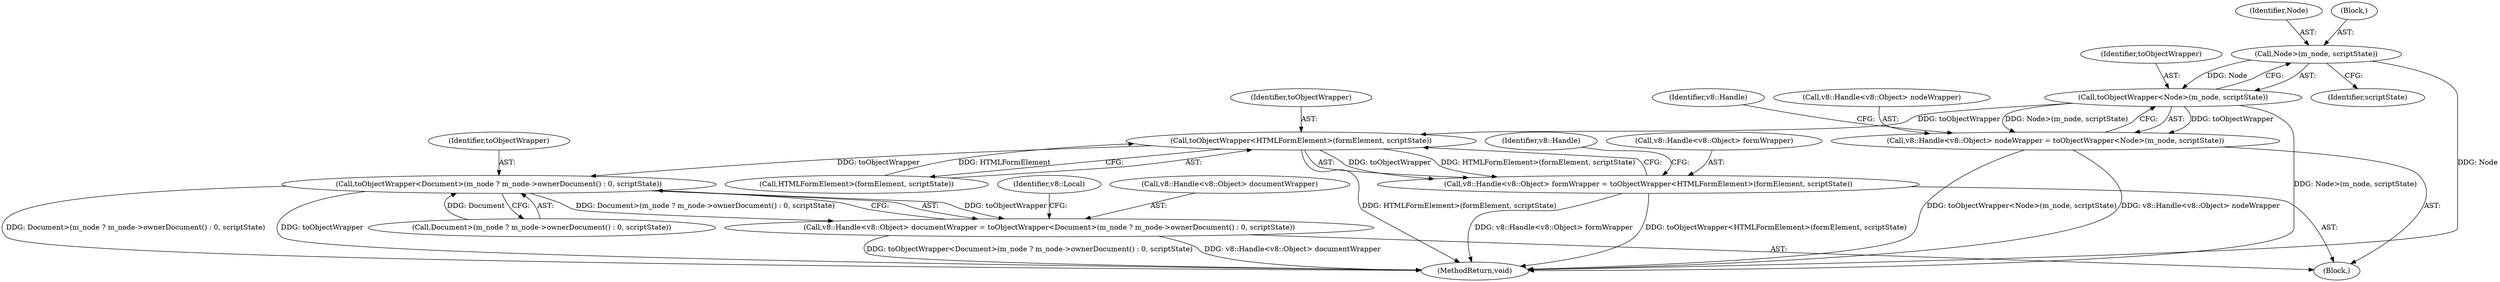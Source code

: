 digraph "0_Chrome_fc81fcf38edd250876cc384a6ed5567e1b2999e4@pointer" {
"1000205" [label="(Call,Node>(m_node, scriptState))"];
"1000203" [label="(Call,toObjectWrapper<Node>(m_node, scriptState))"];
"1000197" [label="(Call,v8::Handle<v8::Object> nodeWrapper = toObjectWrapper<Node>(m_node, scriptState))"];
"1000216" [label="(Call,toObjectWrapper<HTMLFormElement>(formElement, scriptState))"];
"1000210" [label="(Call,v8::Handle<v8::Object> formWrapper = toObjectWrapper<HTMLFormElement>(formElement, scriptState))"];
"1000229" [label="(Call,toObjectWrapper<Document>(m_node ? m_node->ownerDocument() : 0, scriptState))"];
"1000223" [label="(Call,v8::Handle<v8::Object> documentWrapper = toObjectWrapper<Document>(m_node ? m_node->ownerDocument() : 0, scriptState))"];
"1000217" [label="(Identifier,toObjectWrapper)"];
"1000224" [label="(Call,v8::Handle<v8::Object> documentWrapper)"];
"1000198" [label="(Call,v8::Handle<v8::Object> nodeWrapper)"];
"1000197" [label="(Call,v8::Handle<v8::Object> nodeWrapper = toObjectWrapper<Node>(m_node, scriptState))"];
"1000103" [label="(Block,)"];
"1000225" [label="(Identifier,v8::Handle)"];
"1000204" [label="(Identifier,toObjectWrapper)"];
"1000203" [label="(Call,toObjectWrapper<Node>(m_node, scriptState))"];
"1000216" [label="(Call,toObjectWrapper<HTMLFormElement>(formElement, scriptState))"];
"1000209" [label="(Identifier,scriptState)"];
"1000211" [label="(Call,v8::Handle<v8::Object> formWrapper)"];
"1000229" [label="(Call,toObjectWrapper<Document>(m_node ? m_node->ownerDocument() : 0, scriptState))"];
"1000339" [label="(MethodReturn,void)"];
"1000205" [label="(Call,Node>(m_node, scriptState))"];
"1000206" [label="(Identifier,Node)"];
"1000210" [label="(Call,v8::Handle<v8::Object> formWrapper = toObjectWrapper<HTMLFormElement>(formElement, scriptState))"];
"1000230" [label="(Identifier,toObjectWrapper)"];
"1000241" [label="(Identifier,v8::Local)"];
"1000218" [label="(Call,HTMLFormElement>(formElement, scriptState))"];
"1000223" [label="(Call,v8::Handle<v8::Object> documentWrapper = toObjectWrapper<Document>(m_node ? m_node->ownerDocument() : 0, scriptState))"];
"1000212" [label="(Identifier,v8::Handle)"];
"1000207" [label="(Block,)"];
"1000231" [label="(Call,Document>(m_node ? m_node->ownerDocument() : 0, scriptState))"];
"1000205" -> "1000203"  [label="AST: "];
"1000205" -> "1000209"  [label="CFG: "];
"1000206" -> "1000205"  [label="AST: "];
"1000207" -> "1000205"  [label="AST: "];
"1000203" -> "1000205"  [label="CFG: "];
"1000205" -> "1000339"  [label="DDG: Node"];
"1000205" -> "1000203"  [label="DDG: Node"];
"1000203" -> "1000197"  [label="AST: "];
"1000204" -> "1000203"  [label="AST: "];
"1000197" -> "1000203"  [label="CFG: "];
"1000203" -> "1000339"  [label="DDG: Node>(m_node, scriptState)"];
"1000203" -> "1000197"  [label="DDG: toObjectWrapper"];
"1000203" -> "1000197"  [label="DDG: Node>(m_node, scriptState)"];
"1000203" -> "1000216"  [label="DDG: toObjectWrapper"];
"1000197" -> "1000103"  [label="AST: "];
"1000198" -> "1000197"  [label="AST: "];
"1000212" -> "1000197"  [label="CFG: "];
"1000197" -> "1000339"  [label="DDG: toObjectWrapper<Node>(m_node, scriptState)"];
"1000197" -> "1000339"  [label="DDG: v8::Handle<v8::Object> nodeWrapper"];
"1000216" -> "1000210"  [label="AST: "];
"1000216" -> "1000218"  [label="CFG: "];
"1000217" -> "1000216"  [label="AST: "];
"1000218" -> "1000216"  [label="AST: "];
"1000210" -> "1000216"  [label="CFG: "];
"1000216" -> "1000339"  [label="DDG: HTMLFormElement>(formElement, scriptState)"];
"1000216" -> "1000210"  [label="DDG: toObjectWrapper"];
"1000216" -> "1000210"  [label="DDG: HTMLFormElement>(formElement, scriptState)"];
"1000218" -> "1000216"  [label="DDG: HTMLFormElement"];
"1000216" -> "1000229"  [label="DDG: toObjectWrapper"];
"1000210" -> "1000103"  [label="AST: "];
"1000211" -> "1000210"  [label="AST: "];
"1000225" -> "1000210"  [label="CFG: "];
"1000210" -> "1000339"  [label="DDG: toObjectWrapper<HTMLFormElement>(formElement, scriptState)"];
"1000210" -> "1000339"  [label="DDG: v8::Handle<v8::Object> formWrapper"];
"1000229" -> "1000223"  [label="AST: "];
"1000229" -> "1000231"  [label="CFG: "];
"1000230" -> "1000229"  [label="AST: "];
"1000231" -> "1000229"  [label="AST: "];
"1000223" -> "1000229"  [label="CFG: "];
"1000229" -> "1000339"  [label="DDG: Document>(m_node ? m_node->ownerDocument() : 0, scriptState)"];
"1000229" -> "1000339"  [label="DDG: toObjectWrapper"];
"1000229" -> "1000223"  [label="DDG: toObjectWrapper"];
"1000229" -> "1000223"  [label="DDG: Document>(m_node ? m_node->ownerDocument() : 0, scriptState)"];
"1000231" -> "1000229"  [label="DDG: Document"];
"1000223" -> "1000103"  [label="AST: "];
"1000224" -> "1000223"  [label="AST: "];
"1000241" -> "1000223"  [label="CFG: "];
"1000223" -> "1000339"  [label="DDG: toObjectWrapper<Document>(m_node ? m_node->ownerDocument() : 0, scriptState)"];
"1000223" -> "1000339"  [label="DDG: v8::Handle<v8::Object> documentWrapper"];
}
